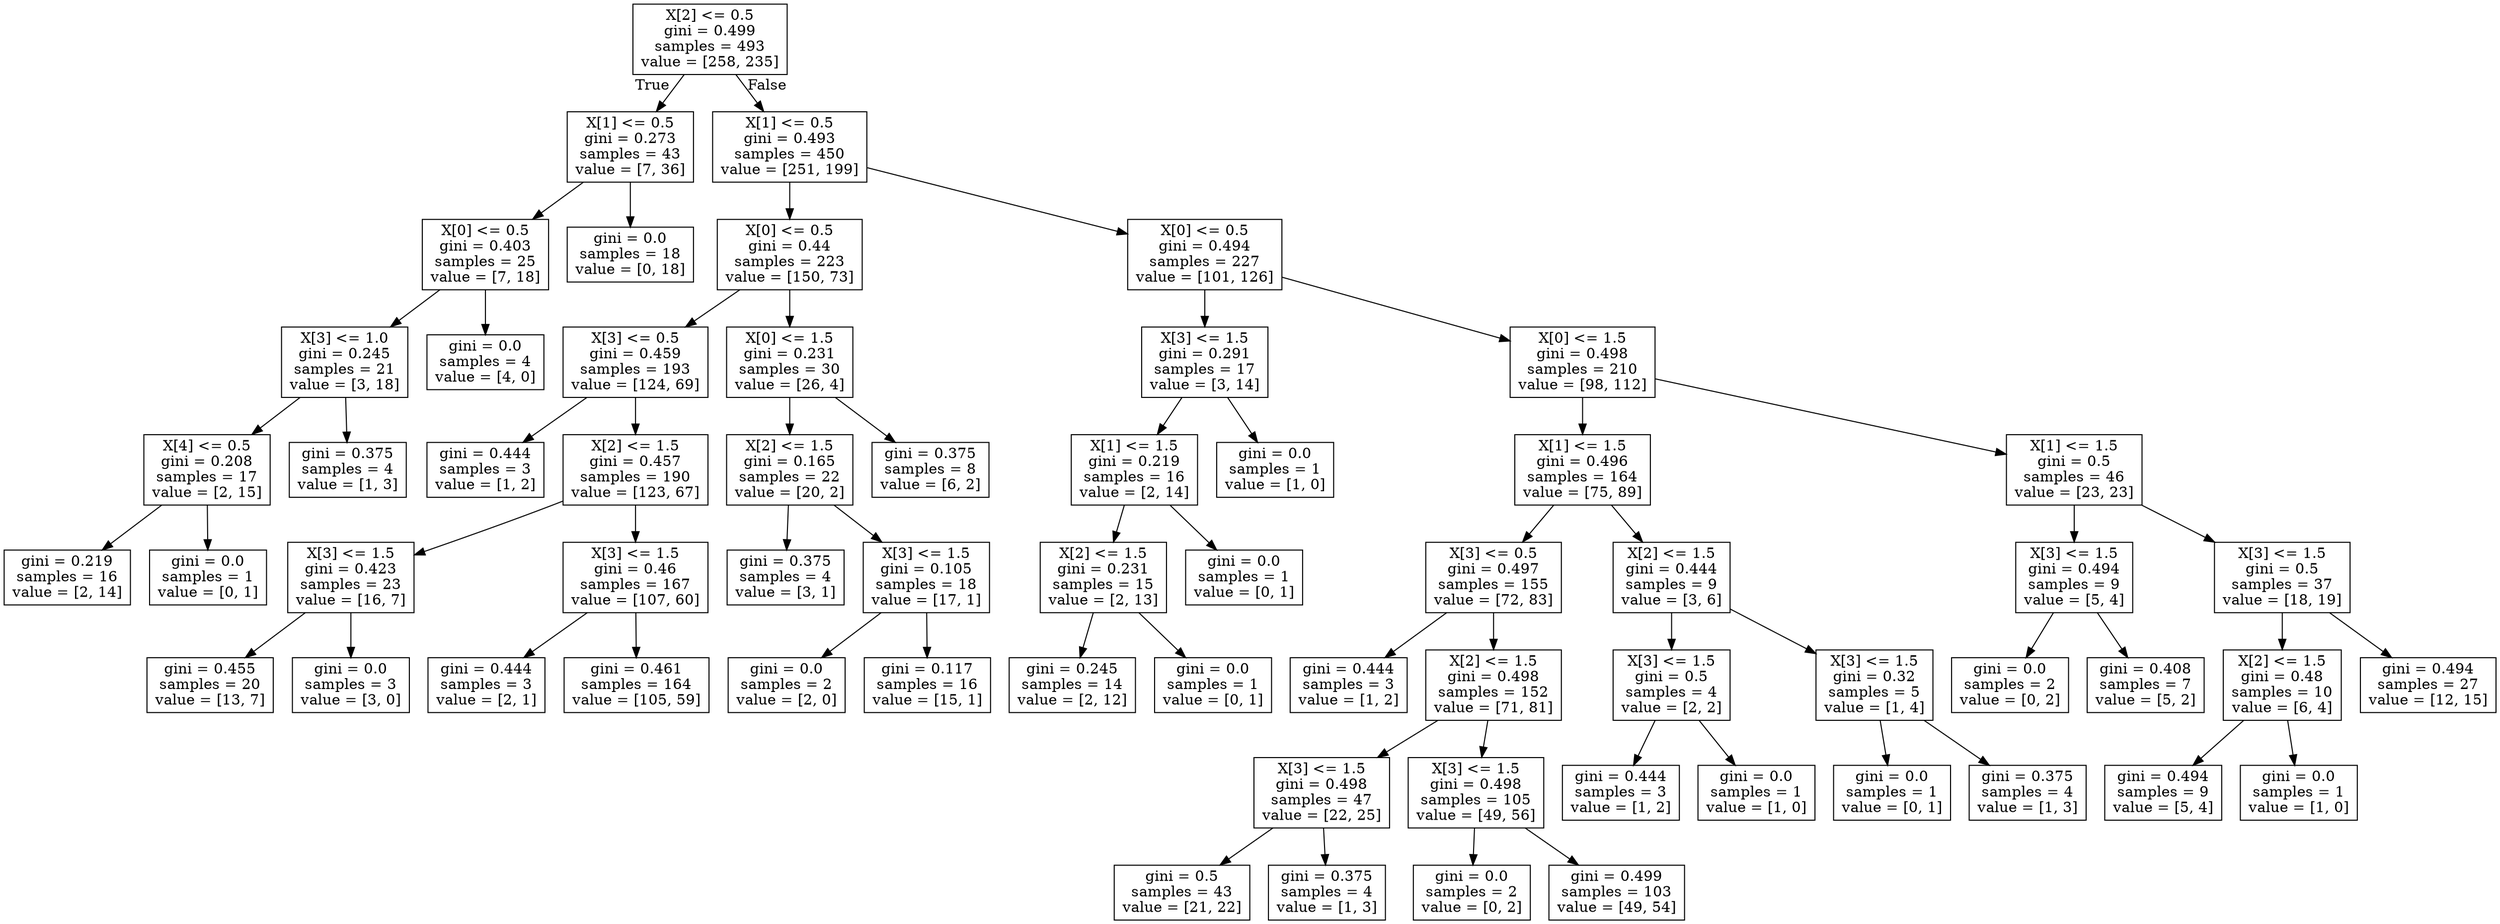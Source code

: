 digraph Tree {
node [shape=box] ;
0 [label="X[2] <= 0.5\ngini = 0.499\nsamples = 493\nvalue = [258, 235]"] ;
1 [label="X[1] <= 0.5\ngini = 0.273\nsamples = 43\nvalue = [7, 36]"] ;
0 -> 1 [labeldistance=2.5, labelangle=45, headlabel="True"] ;
2 [label="X[0] <= 0.5\ngini = 0.403\nsamples = 25\nvalue = [7, 18]"] ;
1 -> 2 ;
3 [label="X[3] <= 1.0\ngini = 0.245\nsamples = 21\nvalue = [3, 18]"] ;
2 -> 3 ;
4 [label="X[4] <= 0.5\ngini = 0.208\nsamples = 17\nvalue = [2, 15]"] ;
3 -> 4 ;
5 [label="gini = 0.219\nsamples = 16\nvalue = [2, 14]"] ;
4 -> 5 ;
6 [label="gini = 0.0\nsamples = 1\nvalue = [0, 1]"] ;
4 -> 6 ;
7 [label="gini = 0.375\nsamples = 4\nvalue = [1, 3]"] ;
3 -> 7 ;
8 [label="gini = 0.0\nsamples = 4\nvalue = [4, 0]"] ;
2 -> 8 ;
9 [label="gini = 0.0\nsamples = 18\nvalue = [0, 18]"] ;
1 -> 9 ;
10 [label="X[1] <= 0.5\ngini = 0.493\nsamples = 450\nvalue = [251, 199]"] ;
0 -> 10 [labeldistance=2.5, labelangle=-45, headlabel="False"] ;
11 [label="X[0] <= 0.5\ngini = 0.44\nsamples = 223\nvalue = [150, 73]"] ;
10 -> 11 ;
12 [label="X[3] <= 0.5\ngini = 0.459\nsamples = 193\nvalue = [124, 69]"] ;
11 -> 12 ;
13 [label="gini = 0.444\nsamples = 3\nvalue = [1, 2]"] ;
12 -> 13 ;
14 [label="X[2] <= 1.5\ngini = 0.457\nsamples = 190\nvalue = [123, 67]"] ;
12 -> 14 ;
15 [label="X[3] <= 1.5\ngini = 0.423\nsamples = 23\nvalue = [16, 7]"] ;
14 -> 15 ;
16 [label="gini = 0.455\nsamples = 20\nvalue = [13, 7]"] ;
15 -> 16 ;
17 [label="gini = 0.0\nsamples = 3\nvalue = [3, 0]"] ;
15 -> 17 ;
18 [label="X[3] <= 1.5\ngini = 0.46\nsamples = 167\nvalue = [107, 60]"] ;
14 -> 18 ;
19 [label="gini = 0.444\nsamples = 3\nvalue = [2, 1]"] ;
18 -> 19 ;
20 [label="gini = 0.461\nsamples = 164\nvalue = [105, 59]"] ;
18 -> 20 ;
21 [label="X[0] <= 1.5\ngini = 0.231\nsamples = 30\nvalue = [26, 4]"] ;
11 -> 21 ;
22 [label="X[2] <= 1.5\ngini = 0.165\nsamples = 22\nvalue = [20, 2]"] ;
21 -> 22 ;
23 [label="gini = 0.375\nsamples = 4\nvalue = [3, 1]"] ;
22 -> 23 ;
24 [label="X[3] <= 1.5\ngini = 0.105\nsamples = 18\nvalue = [17, 1]"] ;
22 -> 24 ;
25 [label="gini = 0.0\nsamples = 2\nvalue = [2, 0]"] ;
24 -> 25 ;
26 [label="gini = 0.117\nsamples = 16\nvalue = [15, 1]"] ;
24 -> 26 ;
27 [label="gini = 0.375\nsamples = 8\nvalue = [6, 2]"] ;
21 -> 27 ;
28 [label="X[0] <= 0.5\ngini = 0.494\nsamples = 227\nvalue = [101, 126]"] ;
10 -> 28 ;
29 [label="X[3] <= 1.5\ngini = 0.291\nsamples = 17\nvalue = [3, 14]"] ;
28 -> 29 ;
30 [label="X[1] <= 1.5\ngini = 0.219\nsamples = 16\nvalue = [2, 14]"] ;
29 -> 30 ;
31 [label="X[2] <= 1.5\ngini = 0.231\nsamples = 15\nvalue = [2, 13]"] ;
30 -> 31 ;
32 [label="gini = 0.245\nsamples = 14\nvalue = [2, 12]"] ;
31 -> 32 ;
33 [label="gini = 0.0\nsamples = 1\nvalue = [0, 1]"] ;
31 -> 33 ;
34 [label="gini = 0.0\nsamples = 1\nvalue = [0, 1]"] ;
30 -> 34 ;
35 [label="gini = 0.0\nsamples = 1\nvalue = [1, 0]"] ;
29 -> 35 ;
36 [label="X[0] <= 1.5\ngini = 0.498\nsamples = 210\nvalue = [98, 112]"] ;
28 -> 36 ;
37 [label="X[1] <= 1.5\ngini = 0.496\nsamples = 164\nvalue = [75, 89]"] ;
36 -> 37 ;
38 [label="X[3] <= 0.5\ngini = 0.497\nsamples = 155\nvalue = [72, 83]"] ;
37 -> 38 ;
39 [label="gini = 0.444\nsamples = 3\nvalue = [1, 2]"] ;
38 -> 39 ;
40 [label="X[2] <= 1.5\ngini = 0.498\nsamples = 152\nvalue = [71, 81]"] ;
38 -> 40 ;
41 [label="X[3] <= 1.5\ngini = 0.498\nsamples = 47\nvalue = [22, 25]"] ;
40 -> 41 ;
42 [label="gini = 0.5\nsamples = 43\nvalue = [21, 22]"] ;
41 -> 42 ;
43 [label="gini = 0.375\nsamples = 4\nvalue = [1, 3]"] ;
41 -> 43 ;
44 [label="X[3] <= 1.5\ngini = 0.498\nsamples = 105\nvalue = [49, 56]"] ;
40 -> 44 ;
45 [label="gini = 0.0\nsamples = 2\nvalue = [0, 2]"] ;
44 -> 45 ;
46 [label="gini = 0.499\nsamples = 103\nvalue = [49, 54]"] ;
44 -> 46 ;
47 [label="X[2] <= 1.5\ngini = 0.444\nsamples = 9\nvalue = [3, 6]"] ;
37 -> 47 ;
48 [label="X[3] <= 1.5\ngini = 0.5\nsamples = 4\nvalue = [2, 2]"] ;
47 -> 48 ;
49 [label="gini = 0.444\nsamples = 3\nvalue = [1, 2]"] ;
48 -> 49 ;
50 [label="gini = 0.0\nsamples = 1\nvalue = [1, 0]"] ;
48 -> 50 ;
51 [label="X[3] <= 1.5\ngini = 0.32\nsamples = 5\nvalue = [1, 4]"] ;
47 -> 51 ;
52 [label="gini = 0.0\nsamples = 1\nvalue = [0, 1]"] ;
51 -> 52 ;
53 [label="gini = 0.375\nsamples = 4\nvalue = [1, 3]"] ;
51 -> 53 ;
54 [label="X[1] <= 1.5\ngini = 0.5\nsamples = 46\nvalue = [23, 23]"] ;
36 -> 54 ;
55 [label="X[3] <= 1.5\ngini = 0.494\nsamples = 9\nvalue = [5, 4]"] ;
54 -> 55 ;
56 [label="gini = 0.0\nsamples = 2\nvalue = [0, 2]"] ;
55 -> 56 ;
57 [label="gini = 0.408\nsamples = 7\nvalue = [5, 2]"] ;
55 -> 57 ;
58 [label="X[3] <= 1.5\ngini = 0.5\nsamples = 37\nvalue = [18, 19]"] ;
54 -> 58 ;
59 [label="X[2] <= 1.5\ngini = 0.48\nsamples = 10\nvalue = [6, 4]"] ;
58 -> 59 ;
60 [label="gini = 0.494\nsamples = 9\nvalue = [5, 4]"] ;
59 -> 60 ;
61 [label="gini = 0.0\nsamples = 1\nvalue = [1, 0]"] ;
59 -> 61 ;
62 [label="gini = 0.494\nsamples = 27\nvalue = [12, 15]"] ;
58 -> 62 ;
}